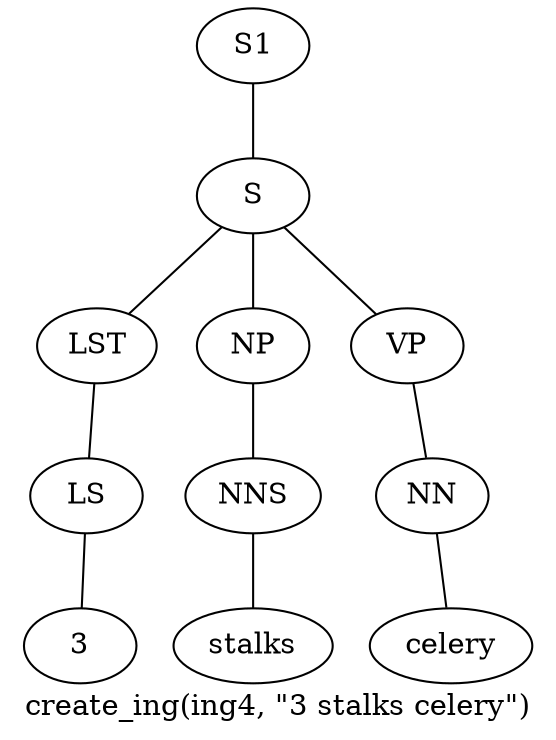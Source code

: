 graph SyntaxGraph {
	label = "create_ing(ing4, \"3 stalks celery\")";
	Node0 [label="S1"];
	Node1 [label="S"];
	Node2 [label="LST"];
	Node3 [label="LS"];
	Node4 [label="3"];
	Node5 [label="NP"];
	Node6 [label="NNS"];
	Node7 [label="stalks"];
	Node8 [label="VP"];
	Node9 [label="NN"];
	Node10 [label="celery"];

	Node0 -- Node1;
	Node1 -- Node2;
	Node1 -- Node5;
	Node1 -- Node8;
	Node2 -- Node3;
	Node3 -- Node4;
	Node5 -- Node6;
	Node6 -- Node7;
	Node8 -- Node9;
	Node9 -- Node10;
}